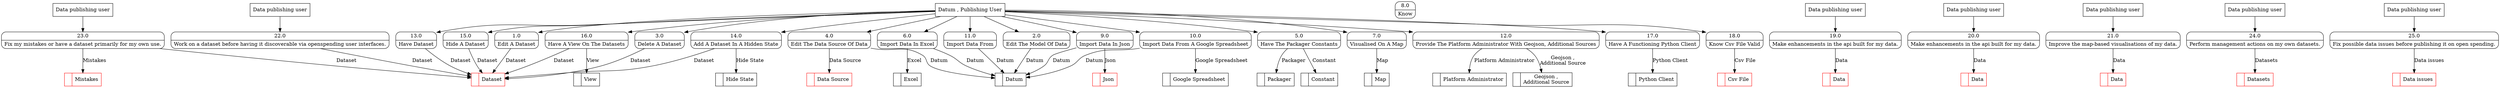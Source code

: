 digraph dfd2{ 
node[shape=record]
200 [label="<f0>  |<f1> Dataset " color=red];
201 [label="<f0>  |<f1> Datum " ];
202 [label="<f0>  |<f1> Data Source " color=red];
203 [label="<f0>  |<f1> Constant " ];
204 [label="<f0>  |<f1> Packager " ];
205 [label="<f0>  |<f1> Excel " ];
206 [label="<f0>  |<f1> Map " ];
207 [label="<f0>  |<f1> Json " color=red];
208 [label="<f0>  |<f1> Google Spreadsheet " ];
209 [label="<f0>  |<f1> Geojson ,\nAdditional Source " ];
210 [label="<f0>  |<f1> Platform Administrator " ];
211 [label="<f0>  |<f1> Hide State " ];
212 [label="<f0>  |<f1> View " ];
213 [label="<f0>  |<f1> Csv File " color=red];
214 [label="<f0>  |<f1> Python Client " ];
215 [label="Datum , Publishing User" shape=box];
216 [label="{<f0> 1.0|<f1> Edit A Dataset }" shape=Mrecord];
217 [label="{<f0> 2.0|<f1> Edit The Model Of Data }" shape=Mrecord];
218 [label="{<f0> 3.0|<f1> Delete A Dataset }" shape=Mrecord];
219 [label="{<f0> 4.0|<f1> Edit The Data Source Of Data }" shape=Mrecord];
220 [label="{<f0> 5.0|<f1> Have The Packager Constants }" shape=Mrecord];
221 [label="{<f0> 6.0|<f1> Import Data In Excel }" shape=Mrecord];
222 [label="{<f0> 7.0|<f1> Visualised On A Map }" shape=Mrecord];
223 [label="{<f0> 8.0|<f1> Know }" shape=Mrecord];
224 [label="{<f0> 9.0|<f1> Import Data In Json }" shape=Mrecord];
225 [label="{<f0> 10.0|<f1> Import Data From A Google Spreadsheet }" shape=Mrecord];
226 [label="{<f0> 11.0|<f1> Import Data From }" shape=Mrecord];
227 [label="{<f0> 12.0|<f1> Provide The Platform Administrator With Geojson, Additional Sources }" shape=Mrecord];
228 [label="{<f0> 13.0|<f1> Have Dataset }" shape=Mrecord];
229 [label="{<f0> 14.0|<f1> Add A Dataset In A Hidden State }" shape=Mrecord];
230 [label="{<f0> 15.0|<f1> Hide A Dataset }" shape=Mrecord];
231 [label="{<f0> 16.0|<f1> Have A View On The Datasets }" shape=Mrecord];
232 [label="{<f0> 17.0|<f1> Have A Functioning Python Client }" shape=Mrecord];
233 [label="{<f0> 18.0|<f1> Know Csv File Valid }" shape=Mrecord];
19 [label="{<f0> 19.0|<f1> Make enhancements in the api built for my data. }" shape=Mrecord];
1000 [label="Data publishing user" shape=box];
1000 -> 19
1002 [label="<f0>  |<f1> Data " color=red];
19 -> 1002 [label="Data"]
20 [label="{<f0> 20.0|<f1> Make enhancements in the api built for my data. }" shape=Mrecord];
1004 [label="Data publishing user" shape=box];
1004 -> 20
1006 [label="<f0>  |<f1> Data " color=red];
20 -> 1006 [label="Data"]
21 [label="{<f0> 21.0|<f1> Improve the map-based visualisations of my data. }" shape=Mrecord];
1008 [label="Data publishing user" shape=box];
1008 -> 21
1010 [label="<f0>  |<f1> Data " color=red];
21 -> 1010 [label="Data"]
22 [label="{<f0> 22.0|<f1> Work on a dataset before having it discoverable via openspending user interfaces. }" shape=Mrecord];
1012 [label="Data publishing user" shape=box];
1012 -> 22
22 -> 200  [label="Dataset"]
23 [label="{<f0> 23.0|<f1> Fix my mistakes or have a dataset primarily for my own use. }" shape=Mrecord];
1015 [label="Data publishing user" shape=box];
1015 -> 23
1017 [label="<f0>  |<f1> Mistakes " color=red];
23 -> 1017 [label="Mistakes"]
23 -> 200  [label="Dataset"]
24 [label="{<f0> 24.0|<f1> Perform management actions on my own datasets. }" shape=Mrecord];
1020 [label="Data publishing user" shape=box];
1020 -> 24
1022 [label="<f0>  |<f1> Datasets " color=red];
24 -> 1022 [label="Datasets"]
25 [label="{<f0> 25.0|<f1> Fix possible data issues before publishing it on open spending. }" shape=Mrecord];
1024 [label="Data publishing user" shape=box];
1024 -> 25
1026 [label="<f0>  |<f1> Data issues " color=red];
25 -> 1026 [label="Data issues"]
215 -> 216
215 -> 217
215 -> 218
215 -> 219
215 -> 220
215 -> 221
215 -> 222
215 -> 224
215 -> 225
215 -> 226
215 -> 227
215 -> 228
215 -> 229
215 -> 230
215 -> 231
215 -> 232
215 -> 233
216 -> 200 [label="Dataset"]
217 -> 201 [label="Datum"]
218 -> 200 [label="Dataset"]
219 -> 202 [label="Data Source"]
219 -> 201 [label="Datum"]
220 -> 204 [label="Packager"]
220 -> 203 [label="Constant"]
221 -> 205 [label="Excel"]
221 -> 201 [label="Datum"]
222 -> 206 [label="Map"]
224 -> 207 [label="Json"]
224 -> 201 [label="Datum"]
225 -> 208 [label="Google Spreadsheet"]
225 -> 201 [label="Datum"]
226 -> 201 [label="Datum"]
227 -> 210 [label="Platform Administrator"]
227 -> 209 [label="Geojson ,\nAdditional Source"]
228 -> 200 [label="Dataset"]
229 -> 211 [label="Hide State"]
229 -> 200 [label="Dataset"]
230 -> 200 [label="Dataset"]
231 -> 212 [label="View"]
231 -> 200 [label="Dataset"]
232 -> 214 [label="Python Client"]
233 -> 213 [label="Csv File"]
}